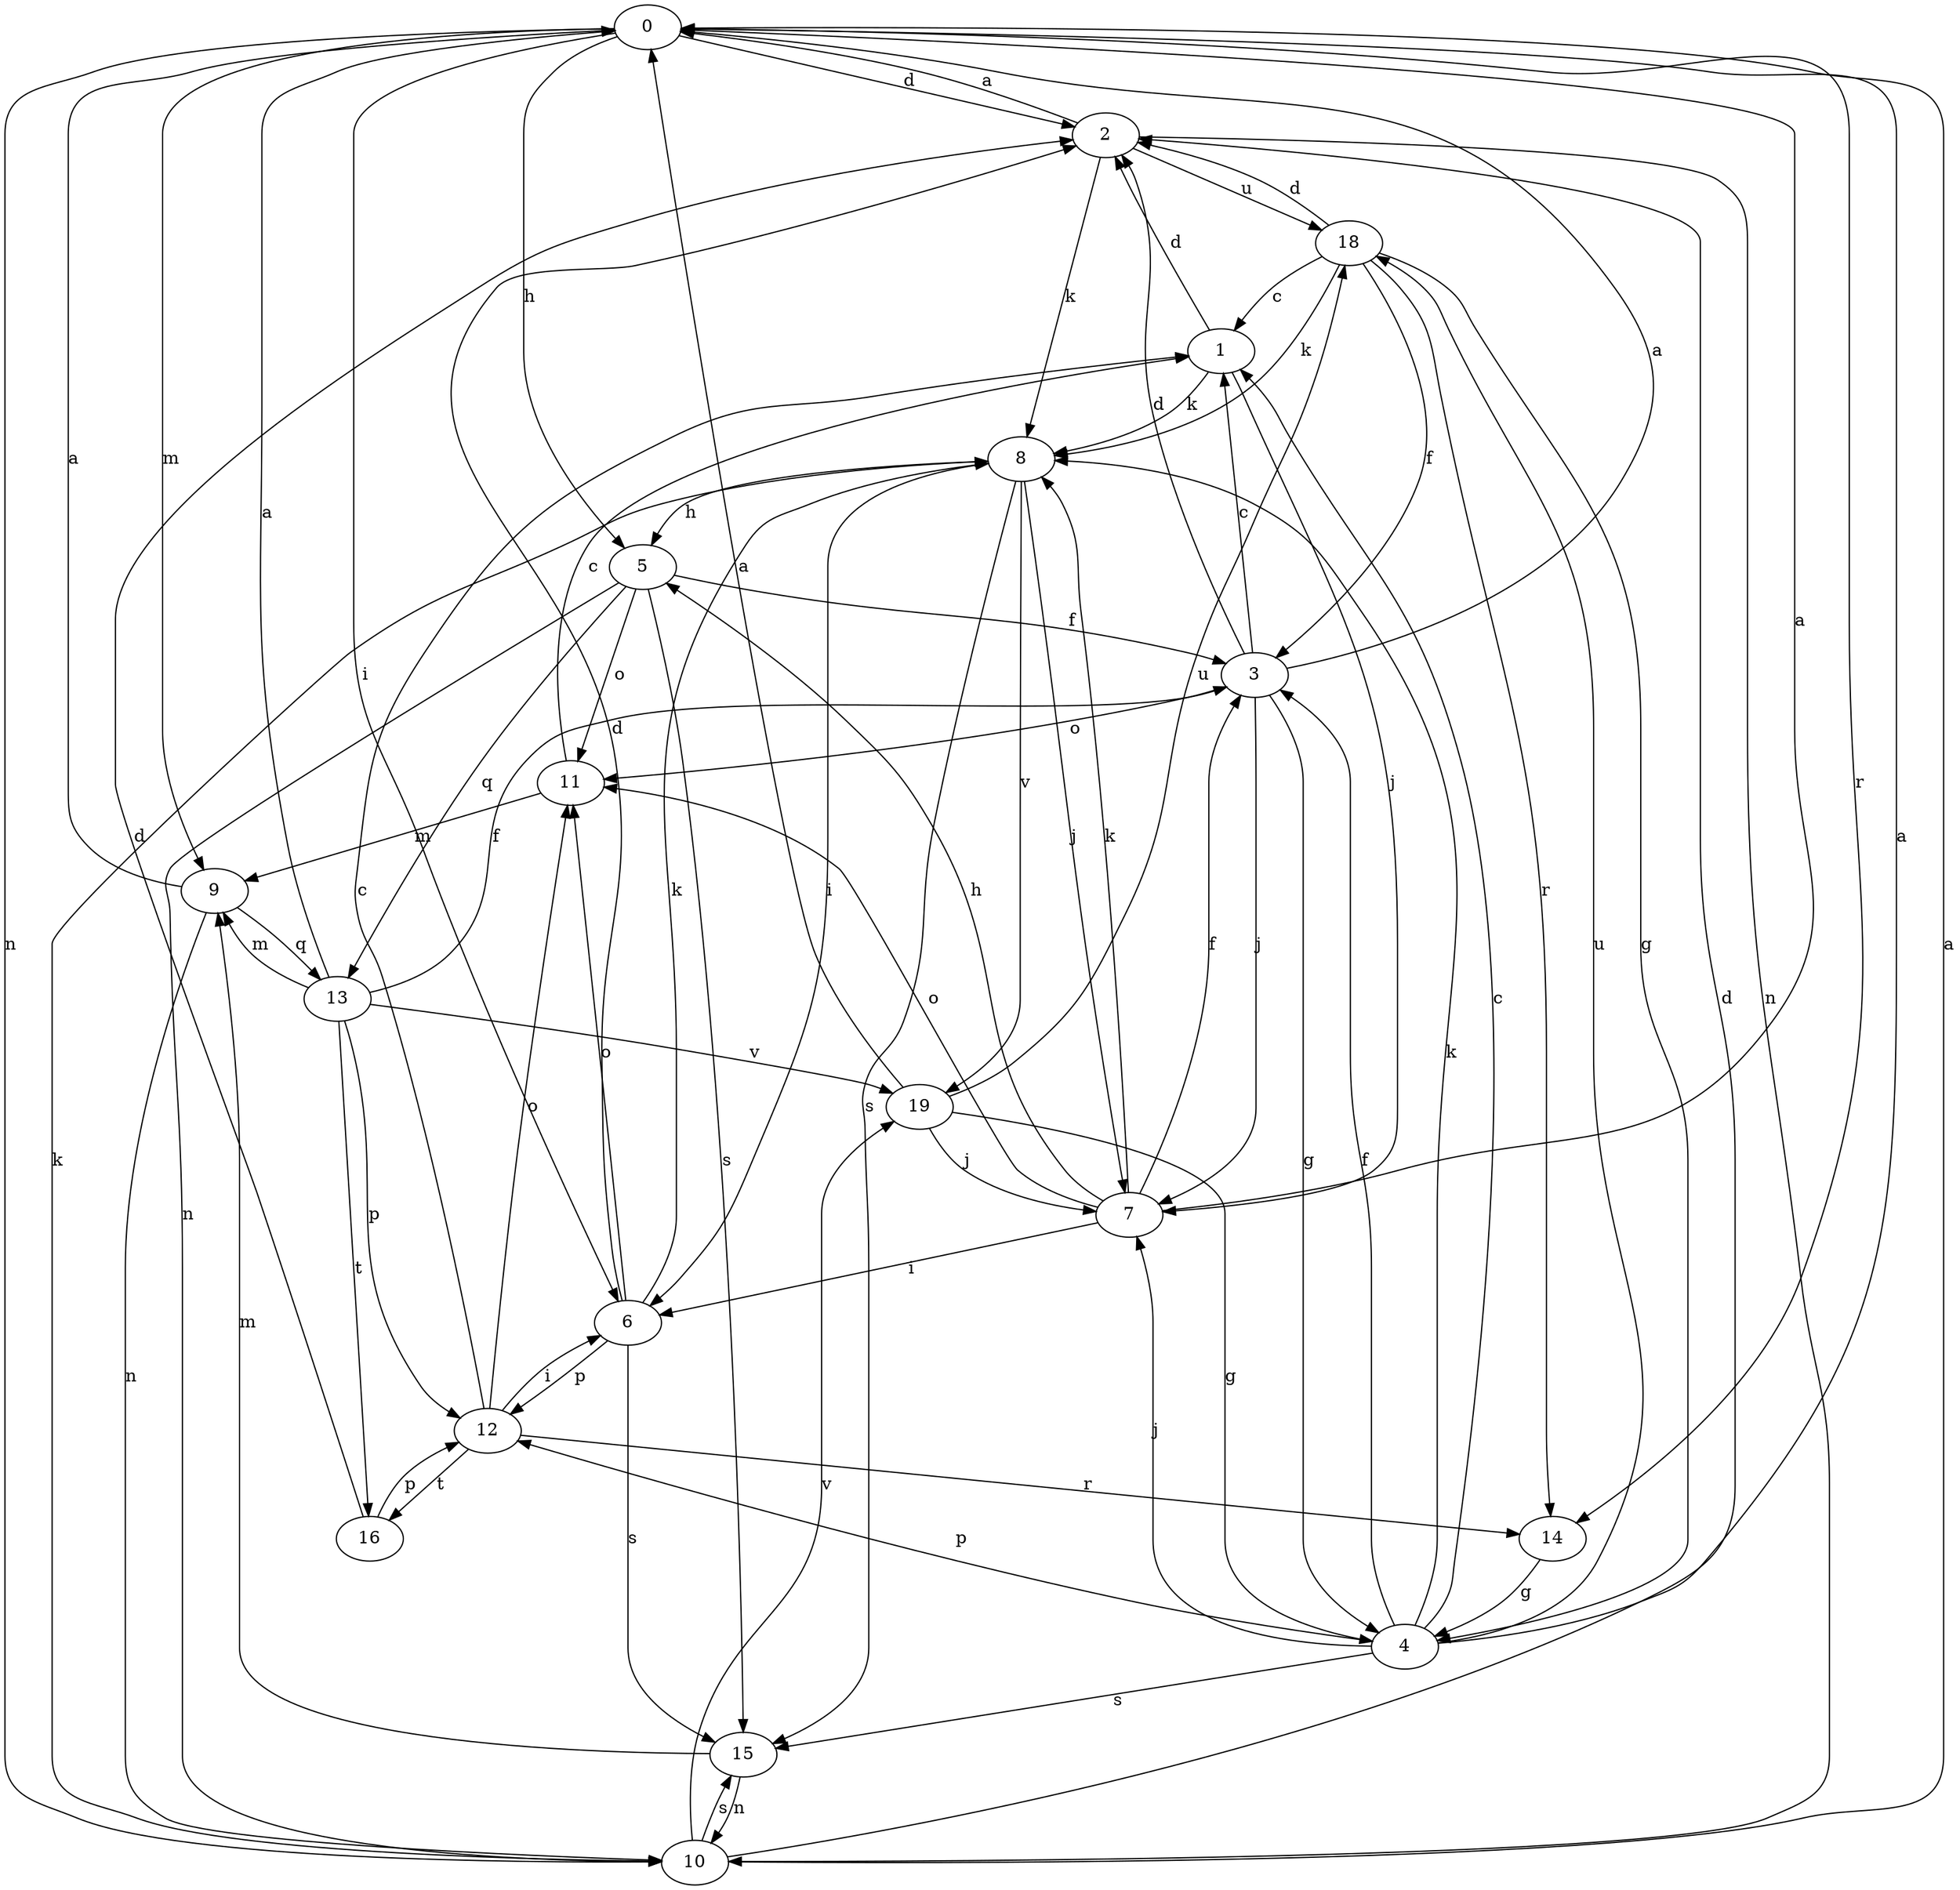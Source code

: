 strict digraph  {
0;
1;
2;
3;
4;
5;
6;
7;
8;
9;
10;
11;
12;
13;
14;
15;
16;
18;
19;
0 -> 2  [label=d];
0 -> 5  [label=h];
0 -> 6  [label=i];
0 -> 9  [label=m];
0 -> 10  [label=n];
0 -> 14  [label=r];
1 -> 2  [label=d];
1 -> 7  [label=j];
1 -> 8  [label=k];
2 -> 0  [label=a];
2 -> 8  [label=k];
2 -> 10  [label=n];
2 -> 18  [label=u];
3 -> 0  [label=a];
3 -> 1  [label=c];
3 -> 2  [label=d];
3 -> 4  [label=g];
3 -> 7  [label=j];
3 -> 11  [label=o];
4 -> 0  [label=a];
4 -> 1  [label=c];
4 -> 3  [label=f];
4 -> 7  [label=j];
4 -> 8  [label=k];
4 -> 12  [label=p];
4 -> 15  [label=s];
4 -> 18  [label=u];
5 -> 3  [label=f];
5 -> 10  [label=n];
5 -> 11  [label=o];
5 -> 13  [label=q];
5 -> 15  [label=s];
6 -> 2  [label=d];
6 -> 8  [label=k];
6 -> 11  [label=o];
6 -> 12  [label=p];
6 -> 15  [label=s];
7 -> 0  [label=a];
7 -> 3  [label=f];
7 -> 5  [label=h];
7 -> 6  [label=i];
7 -> 8  [label=k];
7 -> 11  [label=o];
8 -> 5  [label=h];
8 -> 6  [label=i];
8 -> 7  [label=j];
8 -> 15  [label=s];
8 -> 19  [label=v];
9 -> 0  [label=a];
9 -> 10  [label=n];
9 -> 13  [label=q];
10 -> 0  [label=a];
10 -> 2  [label=d];
10 -> 8  [label=k];
10 -> 15  [label=s];
10 -> 19  [label=v];
11 -> 1  [label=c];
11 -> 9  [label=m];
12 -> 1  [label=c];
12 -> 6  [label=i];
12 -> 11  [label=o];
12 -> 14  [label=r];
12 -> 16  [label=t];
13 -> 0  [label=a];
13 -> 3  [label=f];
13 -> 9  [label=m];
13 -> 12  [label=p];
13 -> 16  [label=t];
13 -> 19  [label=v];
14 -> 4  [label=g];
15 -> 9  [label=m];
15 -> 10  [label=n];
16 -> 2  [label=d];
16 -> 12  [label=p];
18 -> 1  [label=c];
18 -> 2  [label=d];
18 -> 3  [label=f];
18 -> 4  [label=g];
18 -> 8  [label=k];
18 -> 14  [label=r];
19 -> 0  [label=a];
19 -> 4  [label=g];
19 -> 7  [label=j];
19 -> 18  [label=u];
}
